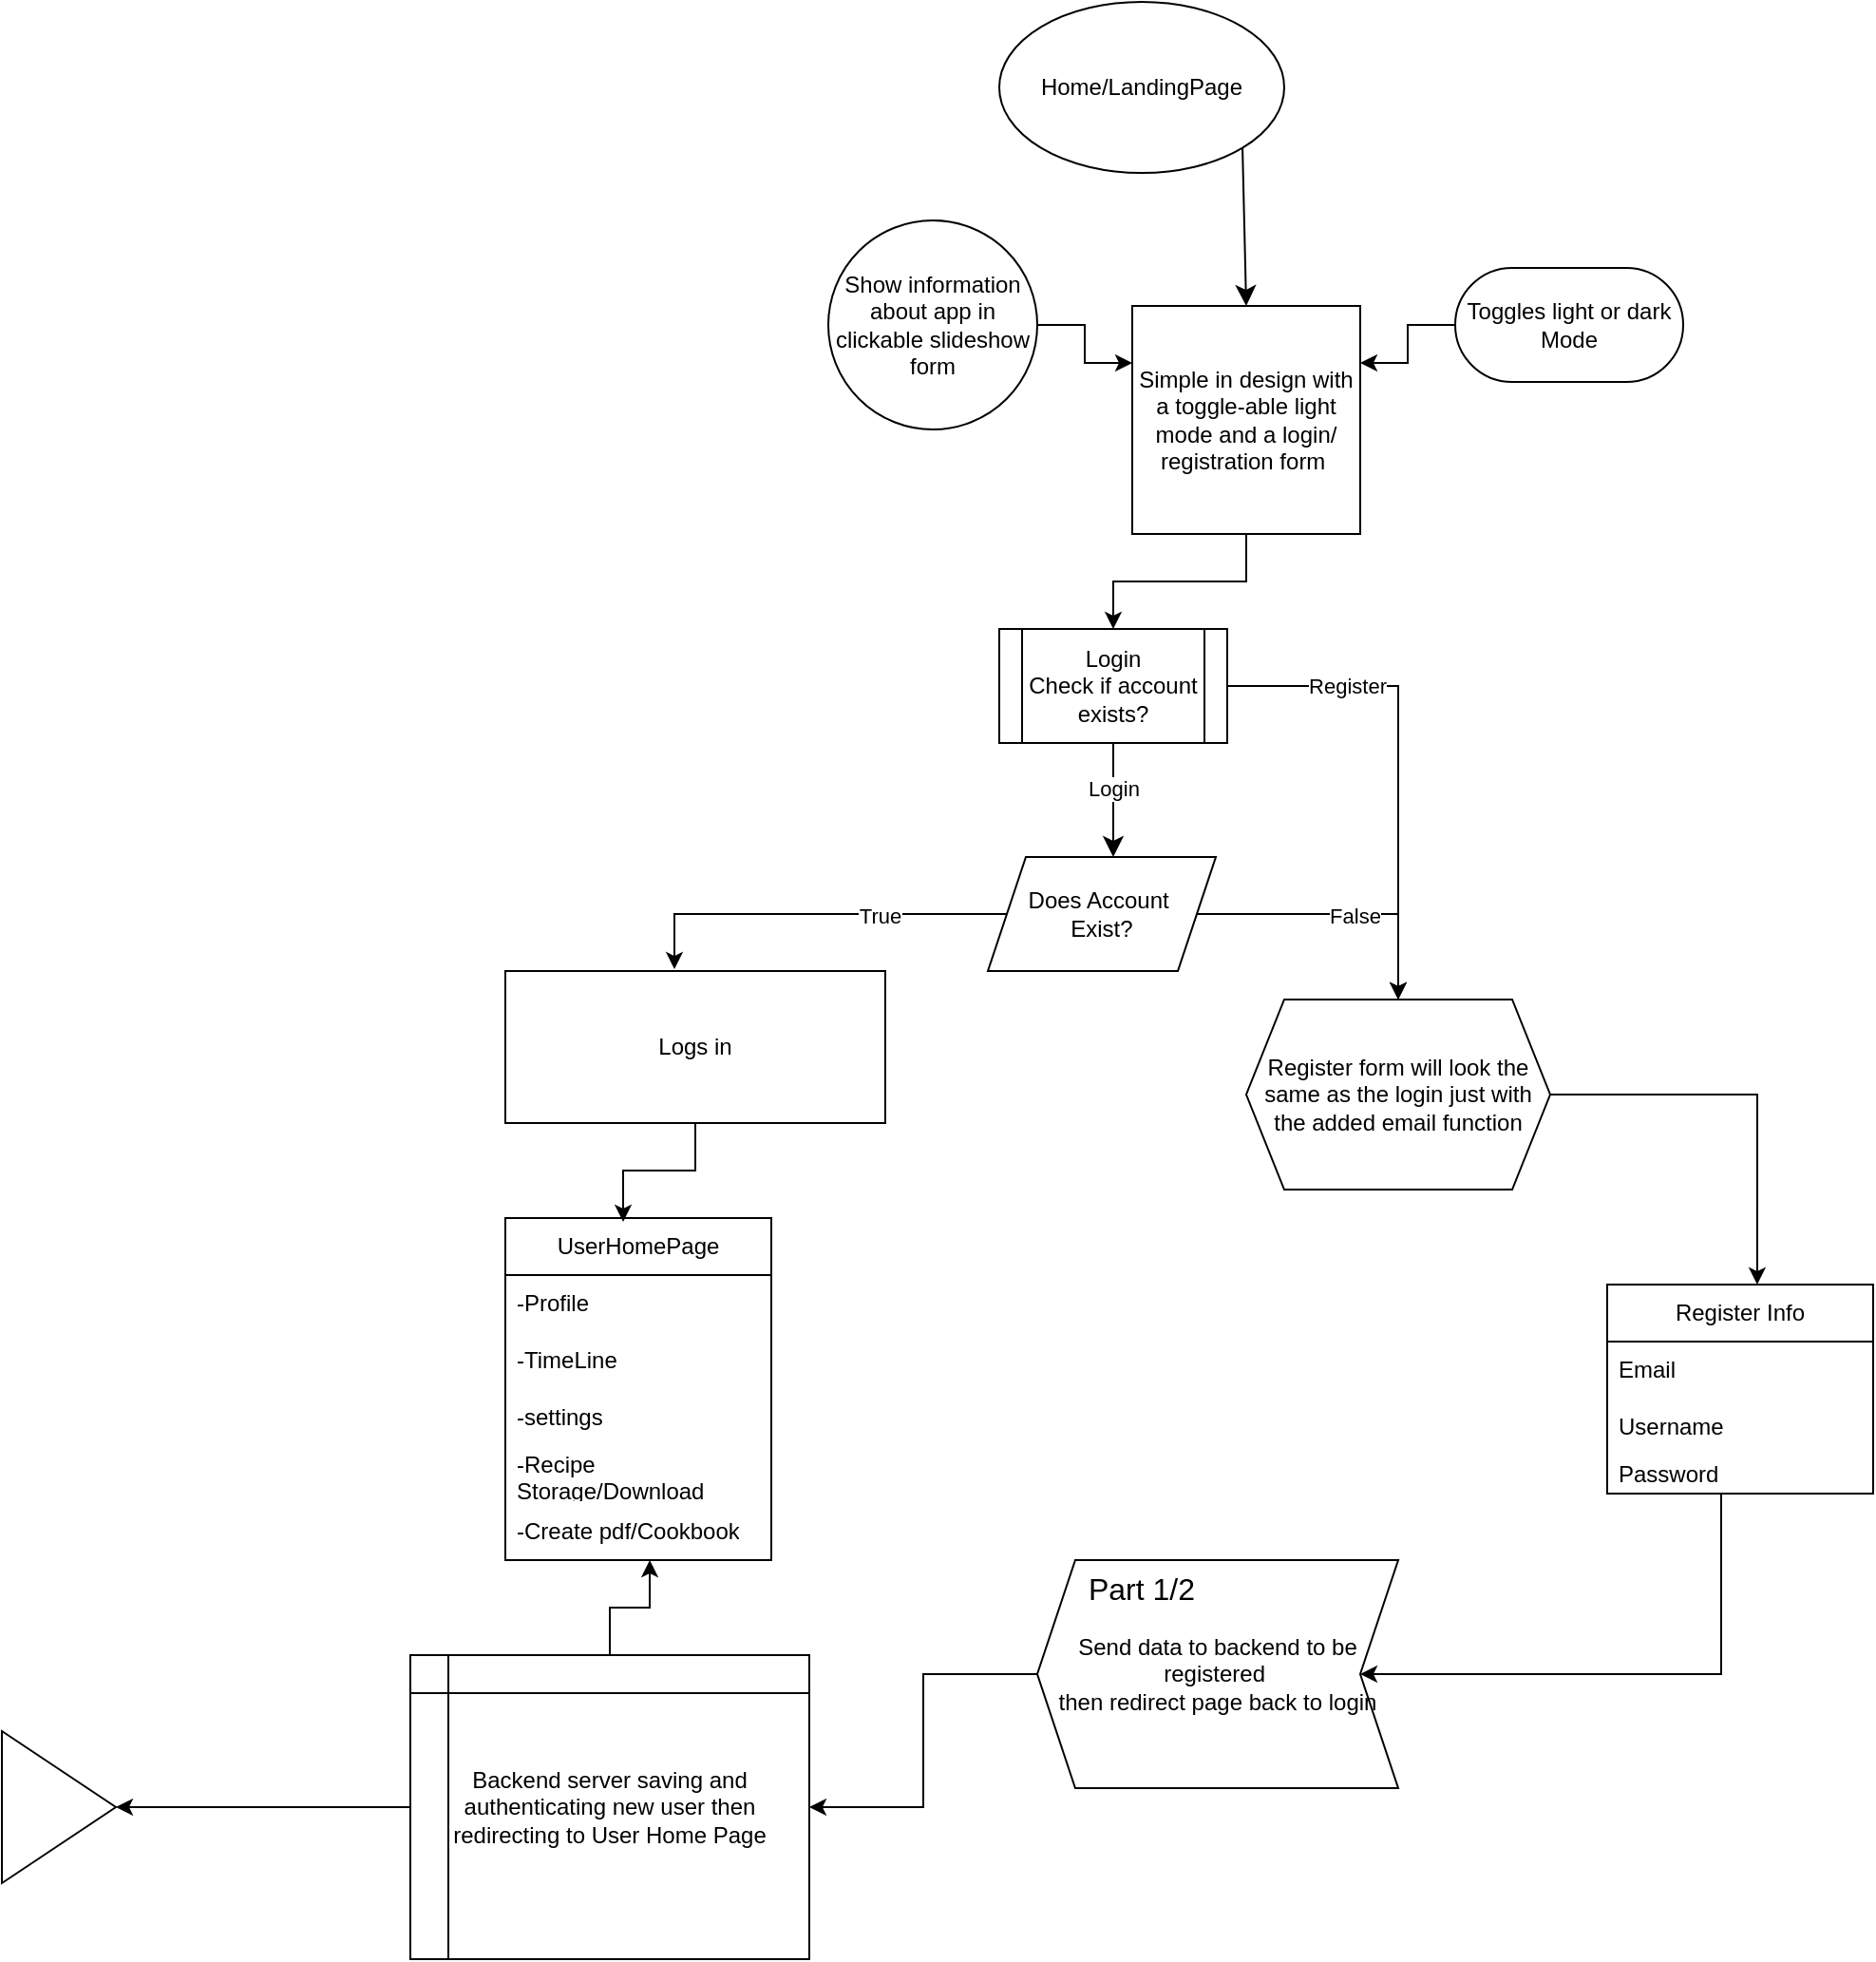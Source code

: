 <mxfile version="26.0.9">
  <diagram id="C5RBs43oDa-KdzZeNtuy" name="Page-1">
    <mxGraphModel dx="1781" dy="608" grid="1" gridSize="10" guides="1" tooltips="1" connect="1" arrows="1" fold="1" page="1" pageScale="1" pageWidth="827" pageHeight="1169" math="0" shadow="0">
      <root>
        <mxCell id="WIyWlLk6GJQsqaUBKTNV-0" />
        <mxCell id="WIyWlLk6GJQsqaUBKTNV-1" parent="WIyWlLk6GJQsqaUBKTNV-0" />
        <mxCell id="yd8T2iFx35O8DrpGIfBC-0" value="Home/LandingPage" style="ellipse;whiteSpace=wrap;html=1;align=center;newEdgeStyle={&quot;edgeStyle&quot;:&quot;entityRelationEdgeStyle&quot;,&quot;startArrow&quot;:&quot;none&quot;,&quot;endArrow&quot;:&quot;none&quot;,&quot;segment&quot;:10,&quot;curved&quot;:1,&quot;sourcePerimeterSpacing&quot;:0,&quot;targetPerimeterSpacing&quot;:0};treeFolding=1;treeMoving=1;" parent="WIyWlLk6GJQsqaUBKTNV-1" vertex="1">
          <mxGeometry x="180" y="10" width="150" height="90" as="geometry" />
        </mxCell>
        <mxCell id="Csb0ddg03DipR_3-16nn-6" value="" style="edgeStyle=orthogonalEdgeStyle;rounded=0;orthogonalLoop=1;jettySize=auto;html=1;" edge="1" parent="WIyWlLk6GJQsqaUBKTNV-1" source="yd8T2iFx35O8DrpGIfBC-1" target="Csb0ddg03DipR_3-16nn-5">
          <mxGeometry relative="1" as="geometry" />
        </mxCell>
        <mxCell id="yd8T2iFx35O8DrpGIfBC-1" value="Simple in design with a toggle-able light mode and a login/ registration form&amp;nbsp;" style="whiteSpace=wrap;html=1;aspect=fixed;" parent="WIyWlLk6GJQsqaUBKTNV-1" vertex="1">
          <mxGeometry x="250" y="170" width="120" height="120" as="geometry" />
        </mxCell>
        <mxCell id="yd8T2iFx35O8DrpGIfBC-2" value="" style="endArrow=classic;html=1;rounded=0;fontSize=12;startSize=8;endSize=8;curved=1;exitX=1;exitY=1;exitDx=0;exitDy=0;entryX=0.5;entryY=0;entryDx=0;entryDy=0;" parent="WIyWlLk6GJQsqaUBKTNV-1" source="yd8T2iFx35O8DrpGIfBC-0" target="yd8T2iFx35O8DrpGIfBC-1" edge="1">
          <mxGeometry width="50" height="50" relative="1" as="geometry">
            <mxPoint x="489" y="140" as="sourcePoint" />
            <mxPoint x="539" y="90" as="targetPoint" />
          </mxGeometry>
        </mxCell>
        <mxCell id="Csb0ddg03DipR_3-16nn-4" style="edgeStyle=orthogonalEdgeStyle;rounded=0;orthogonalLoop=1;jettySize=auto;html=1;entryX=1;entryY=0.25;entryDx=0;entryDy=0;" edge="1" parent="WIyWlLk6GJQsqaUBKTNV-1" source="yd8T2iFx35O8DrpGIfBC-12" target="yd8T2iFx35O8DrpGIfBC-1">
          <mxGeometry relative="1" as="geometry" />
        </mxCell>
        <mxCell id="yd8T2iFx35O8DrpGIfBC-12" value="Toggles light or dark Mode" style="rounded=1;whiteSpace=wrap;html=1;arcSize=50;" parent="WIyWlLk6GJQsqaUBKTNV-1" vertex="1">
          <mxGeometry x="420" y="150" width="120" height="60" as="geometry" />
        </mxCell>
        <mxCell id="yd8T2iFx35O8DrpGIfBC-23" style="edgeStyle=none;curved=1;rounded=0;orthogonalLoop=1;jettySize=auto;html=1;entryX=0.5;entryY=0;entryDx=0;entryDy=0;fontSize=12;startSize=8;endSize=8;" parent="WIyWlLk6GJQsqaUBKTNV-1" edge="1">
          <mxGeometry relative="1" as="geometry">
            <mxPoint x="240" y="400" as="sourcePoint" />
            <mxPoint x="240" y="460" as="targetPoint" />
          </mxGeometry>
        </mxCell>
        <mxCell id="Csb0ddg03DipR_3-16nn-15" value="Login" style="edgeLabel;html=1;align=center;verticalAlign=middle;resizable=0;points=[];" vertex="1" connectable="0" parent="yd8T2iFx35O8DrpGIfBC-23">
          <mxGeometry x="-0.2" relative="1" as="geometry">
            <mxPoint as="offset" />
          </mxGeometry>
        </mxCell>
        <mxCell id="Csb0ddg03DipR_3-16nn-12" value="" style="edgeStyle=orthogonalEdgeStyle;rounded=0;orthogonalLoop=1;jettySize=auto;html=1;entryX=0.5;entryY=0;entryDx=0;entryDy=0;" edge="1" parent="WIyWlLk6GJQsqaUBKTNV-1" source="yd8T2iFx35O8DrpGIfBC-22" target="Csb0ddg03DipR_3-16nn-21">
          <mxGeometry relative="1" as="geometry">
            <mxPoint x="390" y="525" as="targetPoint" />
          </mxGeometry>
        </mxCell>
        <mxCell id="Csb0ddg03DipR_3-16nn-13" value="False" style="edgeLabel;html=1;align=center;verticalAlign=middle;resizable=0;points=[];" vertex="1" connectable="0" parent="Csb0ddg03DipR_3-16nn-12">
          <mxGeometry x="0.092" y="-1" relative="1" as="geometry">
            <mxPoint as="offset" />
          </mxGeometry>
        </mxCell>
        <mxCell id="yd8T2iFx35O8DrpGIfBC-22" value="Does Account&amp;nbsp;&lt;div&gt;Exist?&lt;/div&gt;" style="shape=parallelogram;perimeter=parallelogramPerimeter;whiteSpace=wrap;html=1;fixedSize=1;" parent="WIyWlLk6GJQsqaUBKTNV-1" vertex="1">
          <mxGeometry x="174" y="460" width="120" height="60" as="geometry" />
        </mxCell>
        <mxCell id="Csb0ddg03DipR_3-16nn-23" style="edgeStyle=orthogonalEdgeStyle;rounded=0;orthogonalLoop=1;jettySize=auto;html=1;entryX=0;entryY=0.5;entryDx=0;entryDy=0;" edge="1" parent="WIyWlLk6GJQsqaUBKTNV-1" source="yd8T2iFx35O8DrpGIfBC-36" target="yd8T2iFx35O8DrpGIfBC-40">
          <mxGeometry relative="1" as="geometry">
            <Array as="points">
              <mxPoint x="560" y="890" />
            </Array>
          </mxGeometry>
        </mxCell>
        <mxCell id="yd8T2iFx35O8DrpGIfBC-36" value="Register Info" style="swimlane;fontStyle=0;childLayout=stackLayout;horizontal=1;startSize=30;horizontalStack=0;resizeParent=1;resizeParentMax=0;resizeLast=0;collapsible=1;marginBottom=0;whiteSpace=wrap;html=1;" parent="WIyWlLk6GJQsqaUBKTNV-1" vertex="1">
          <mxGeometry x="500" y="685" width="140" height="110" as="geometry" />
        </mxCell>
        <mxCell id="yd8T2iFx35O8DrpGIfBC-37" value="Email" style="text;strokeColor=none;fillColor=none;align=left;verticalAlign=middle;spacingLeft=4;spacingRight=4;overflow=hidden;points=[[0,0.5],[1,0.5]];portConstraint=eastwest;rotatable=0;whiteSpace=wrap;html=1;" parent="yd8T2iFx35O8DrpGIfBC-36" vertex="1">
          <mxGeometry y="30" width="140" height="30" as="geometry" />
        </mxCell>
        <mxCell id="yd8T2iFx35O8DrpGIfBC-38" value="Username" style="text;strokeColor=none;fillColor=none;align=left;verticalAlign=middle;spacingLeft=4;spacingRight=4;overflow=hidden;points=[[0,0.5],[1,0.5]];portConstraint=eastwest;rotatable=0;whiteSpace=wrap;html=1;" parent="yd8T2iFx35O8DrpGIfBC-36" vertex="1">
          <mxGeometry y="60" width="140" height="30" as="geometry" />
        </mxCell>
        <mxCell id="yd8T2iFx35O8DrpGIfBC-39" value="Password" style="text;strokeColor=none;fillColor=none;align=left;verticalAlign=middle;spacingLeft=4;spacingRight=4;overflow=hidden;points=[[0,0.5],[1,0.5]];portConstraint=eastwest;rotatable=0;whiteSpace=wrap;html=1;" parent="yd8T2iFx35O8DrpGIfBC-36" vertex="1">
          <mxGeometry y="90" width="140" height="20" as="geometry" />
        </mxCell>
        <mxCell id="Csb0ddg03DipR_3-16nn-26" style="edgeStyle=orthogonalEdgeStyle;rounded=0;orthogonalLoop=1;jettySize=auto;html=1;entryX=1;entryY=0.5;entryDx=0;entryDy=0;" edge="1" parent="WIyWlLk6GJQsqaUBKTNV-1" source="yd8T2iFx35O8DrpGIfBC-40" target="Csb0ddg03DipR_3-16nn-25">
          <mxGeometry relative="1" as="geometry" />
        </mxCell>
        <mxCell id="yd8T2iFx35O8DrpGIfBC-40" value="Send data to backend to be registered&amp;nbsp;&lt;div&gt;then redirect page back to login&lt;/div&gt;" style="shape=step;perimeter=stepPerimeter;whiteSpace=wrap;html=1;fixedSize=1;size=20;direction=west;" parent="WIyWlLk6GJQsqaUBKTNV-1" vertex="1">
          <mxGeometry x="200" y="830" width="190" height="120" as="geometry" />
        </mxCell>
        <mxCell id="yd8T2iFx35O8DrpGIfBC-47" value="Part 1/2" style="text;strokeColor=none;fillColor=none;html=1;align=center;verticalAlign=middle;whiteSpace=wrap;rounded=0;fontSize=16;" parent="WIyWlLk6GJQsqaUBKTNV-1" vertex="1">
          <mxGeometry x="225" y="830" width="60" height="30" as="geometry" />
        </mxCell>
        <mxCell id="yd8T2iFx35O8DrpGIfBC-50" value="Logs in" style="rounded=0;whiteSpace=wrap;html=1;" parent="WIyWlLk6GJQsqaUBKTNV-1" vertex="1">
          <mxGeometry x="-80" y="520" width="200" height="80" as="geometry" />
        </mxCell>
        <mxCell id="yd8T2iFx35O8DrpGIfBC-51" value="UserHomePage" style="swimlane;fontStyle=0;childLayout=stackLayout;horizontal=1;startSize=30;horizontalStack=0;resizeParent=1;resizeParentMax=0;resizeLast=0;collapsible=1;marginBottom=0;whiteSpace=wrap;html=1;" parent="WIyWlLk6GJQsqaUBKTNV-1" vertex="1">
          <mxGeometry x="-80" y="650" width="140" height="180" as="geometry" />
        </mxCell>
        <mxCell id="yd8T2iFx35O8DrpGIfBC-52" value="-Profile" style="text;strokeColor=none;fillColor=none;align=left;verticalAlign=middle;spacingLeft=4;spacingRight=4;overflow=hidden;points=[[0,0.5],[1,0.5]];portConstraint=eastwest;rotatable=0;whiteSpace=wrap;html=1;" parent="yd8T2iFx35O8DrpGIfBC-51" vertex="1">
          <mxGeometry y="30" width="140" height="30" as="geometry" />
        </mxCell>
        <mxCell id="yd8T2iFx35O8DrpGIfBC-53" value="-TimeLine" style="text;strokeColor=none;fillColor=none;align=left;verticalAlign=middle;spacingLeft=4;spacingRight=4;overflow=hidden;points=[[0,0.5],[1,0.5]];portConstraint=eastwest;rotatable=0;whiteSpace=wrap;html=1;" parent="yd8T2iFx35O8DrpGIfBC-51" vertex="1">
          <mxGeometry y="60" width="140" height="30" as="geometry" />
        </mxCell>
        <mxCell id="yd8T2iFx35O8DrpGIfBC-54" value="-settings" style="text;strokeColor=none;fillColor=none;align=left;verticalAlign=middle;spacingLeft=4;spacingRight=4;overflow=hidden;points=[[0,0.5],[1,0.5]];portConstraint=eastwest;rotatable=0;whiteSpace=wrap;html=1;" parent="yd8T2iFx35O8DrpGIfBC-51" vertex="1">
          <mxGeometry y="90" width="140" height="30" as="geometry" />
        </mxCell>
        <mxCell id="yd8T2iFx35O8DrpGIfBC-56" value="-Recipe Storage/Download" style="text;strokeColor=none;fillColor=none;align=left;verticalAlign=middle;spacingLeft=4;spacingRight=4;overflow=hidden;points=[[0,0.5],[1,0.5]];portConstraint=eastwest;rotatable=0;whiteSpace=wrap;html=1;" parent="yd8T2iFx35O8DrpGIfBC-51" vertex="1">
          <mxGeometry y="120" width="140" height="30" as="geometry" />
        </mxCell>
        <mxCell id="yd8T2iFx35O8DrpGIfBC-57" value="-Create pdf/Cookbook" style="text;strokeColor=none;fillColor=none;align=left;verticalAlign=middle;spacingLeft=4;spacingRight=4;overflow=hidden;points=[[0,0.5],[1,0.5]];portConstraint=eastwest;rotatable=0;whiteSpace=wrap;html=1;" parent="yd8T2iFx35O8DrpGIfBC-51" vertex="1">
          <mxGeometry y="150" width="140" height="30" as="geometry" />
        </mxCell>
        <mxCell id="Csb0ddg03DipR_3-16nn-3" style="edgeStyle=orthogonalEdgeStyle;rounded=0;orthogonalLoop=1;jettySize=auto;html=1;entryX=0;entryY=0.25;entryDx=0;entryDy=0;" edge="1" parent="WIyWlLk6GJQsqaUBKTNV-1" source="Csb0ddg03DipR_3-16nn-2" target="yd8T2iFx35O8DrpGIfBC-1">
          <mxGeometry relative="1" as="geometry" />
        </mxCell>
        <mxCell id="Csb0ddg03DipR_3-16nn-2" value="Show information about app in clickable slideshow form" style="ellipse;whiteSpace=wrap;html=1;aspect=fixed;" vertex="1" parent="WIyWlLk6GJQsqaUBKTNV-1">
          <mxGeometry x="90" y="125" width="110" height="110" as="geometry" />
        </mxCell>
        <mxCell id="Csb0ddg03DipR_3-16nn-14" style="edgeStyle=orthogonalEdgeStyle;rounded=0;orthogonalLoop=1;jettySize=auto;html=1;entryX=0.5;entryY=0;entryDx=0;entryDy=0;" edge="1" parent="WIyWlLk6GJQsqaUBKTNV-1" source="Csb0ddg03DipR_3-16nn-5" target="Csb0ddg03DipR_3-16nn-21">
          <mxGeometry relative="1" as="geometry">
            <mxPoint x="390" y="525" as="targetPoint" />
          </mxGeometry>
        </mxCell>
        <mxCell id="Csb0ddg03DipR_3-16nn-17" value="Register" style="edgeLabel;html=1;align=center;verticalAlign=middle;resizable=0;points=[];" vertex="1" connectable="0" parent="Csb0ddg03DipR_3-16nn-14">
          <mxGeometry x="-0.429" y="1" relative="1" as="geometry">
            <mxPoint x="-10" y="1" as="offset" />
          </mxGeometry>
        </mxCell>
        <mxCell id="Csb0ddg03DipR_3-16nn-5" value="Login&lt;div&gt;Check if account exists?&lt;/div&gt;" style="shape=process;whiteSpace=wrap;html=1;backgroundOutline=1;" vertex="1" parent="WIyWlLk6GJQsqaUBKTNV-1">
          <mxGeometry x="180" y="340" width="120" height="60" as="geometry" />
        </mxCell>
        <mxCell id="Csb0ddg03DipR_3-16nn-9" style="edgeStyle=orthogonalEdgeStyle;rounded=0;orthogonalLoop=1;jettySize=auto;html=1;entryX=0.443;entryY=0.011;entryDx=0;entryDy=0;entryPerimeter=0;" edge="1" parent="WIyWlLk6GJQsqaUBKTNV-1" source="yd8T2iFx35O8DrpGIfBC-50" target="yd8T2iFx35O8DrpGIfBC-51">
          <mxGeometry relative="1" as="geometry" />
        </mxCell>
        <mxCell id="Csb0ddg03DipR_3-16nn-10" style="edgeStyle=orthogonalEdgeStyle;rounded=0;orthogonalLoop=1;jettySize=auto;html=1;entryX=0.445;entryY=-0.012;entryDx=0;entryDy=0;entryPerimeter=0;" edge="1" parent="WIyWlLk6GJQsqaUBKTNV-1" source="yd8T2iFx35O8DrpGIfBC-22" target="yd8T2iFx35O8DrpGIfBC-50">
          <mxGeometry relative="1" as="geometry" />
        </mxCell>
        <mxCell id="Csb0ddg03DipR_3-16nn-11" value="True" style="edgeLabel;html=1;align=center;verticalAlign=middle;resizable=0;points=[];" vertex="1" connectable="0" parent="Csb0ddg03DipR_3-16nn-10">
          <mxGeometry x="-0.343" y="1" relative="1" as="geometry">
            <mxPoint as="offset" />
          </mxGeometry>
        </mxCell>
        <mxCell id="Csb0ddg03DipR_3-16nn-21" value="Register form will look the same as the login just with the added email function" style="shape=hexagon;perimeter=hexagonPerimeter2;whiteSpace=wrap;html=1;fixedSize=1;" vertex="1" parent="WIyWlLk6GJQsqaUBKTNV-1">
          <mxGeometry x="310" y="535" width="160" height="100" as="geometry" />
        </mxCell>
        <mxCell id="Csb0ddg03DipR_3-16nn-24" style="edgeStyle=orthogonalEdgeStyle;rounded=0;orthogonalLoop=1;jettySize=auto;html=1;entryX=0.564;entryY=0;entryDx=0;entryDy=0;entryPerimeter=0;" edge="1" parent="WIyWlLk6GJQsqaUBKTNV-1" source="Csb0ddg03DipR_3-16nn-21" target="yd8T2iFx35O8DrpGIfBC-36">
          <mxGeometry relative="1" as="geometry" />
        </mxCell>
        <mxCell id="Csb0ddg03DipR_3-16nn-30" value="" style="edgeStyle=orthogonalEdgeStyle;rounded=0;orthogonalLoop=1;jettySize=auto;html=1;" edge="1" parent="WIyWlLk6GJQsqaUBKTNV-1" source="Csb0ddg03DipR_3-16nn-25" target="Csb0ddg03DipR_3-16nn-29">
          <mxGeometry relative="1" as="geometry" />
        </mxCell>
        <mxCell id="Csb0ddg03DipR_3-16nn-25" value="Backend server saving and authenticating new user then redirecting to User Home Page" style="shape=internalStorage;whiteSpace=wrap;html=1;backgroundOutline=1;" vertex="1" parent="WIyWlLk6GJQsqaUBKTNV-1">
          <mxGeometry x="-130" y="880" width="210" height="160" as="geometry" />
        </mxCell>
        <mxCell id="Csb0ddg03DipR_3-16nn-28" style="edgeStyle=orthogonalEdgeStyle;rounded=0;orthogonalLoop=1;jettySize=auto;html=1;entryX=0.543;entryY=1;entryDx=0;entryDy=0;entryPerimeter=0;" edge="1" parent="WIyWlLk6GJQsqaUBKTNV-1" source="Csb0ddg03DipR_3-16nn-25" target="yd8T2iFx35O8DrpGIfBC-57">
          <mxGeometry relative="1" as="geometry" />
        </mxCell>
        <mxCell id="Csb0ddg03DipR_3-16nn-29" value="" style="triangle;whiteSpace=wrap;html=1;direction=east;" vertex="1" parent="WIyWlLk6GJQsqaUBKTNV-1">
          <mxGeometry x="-345" y="920" width="60" height="80" as="geometry" />
        </mxCell>
      </root>
    </mxGraphModel>
  </diagram>
</mxfile>
